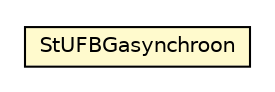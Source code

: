 #!/usr/local/bin/dot
#
# Class diagram 
# Generated by UMLGraph version R5_6-24-gf6e263 (http://www.umlgraph.org/)
#

digraph G {
	edge [fontname="Helvetica",fontsize=10,labelfontname="Helvetica",labelfontsize=10];
	node [fontname="Helvetica",fontsize=10,shape=plaintext];
	nodesep=0.25;
	ranksep=0.5;
	// nl.b3p.brmo.stufbg204.StUFBGasynchroon
	c196842 [label=<<table title="nl.b3p.brmo.stufbg204.StUFBGasynchroon" border="0" cellborder="1" cellspacing="0" cellpadding="2" port="p" bgcolor="lemonChiffon" href="./StUFBGasynchroon.html">
		<tr><td><table border="0" cellspacing="0" cellpadding="1">
<tr><td align="center" balign="center"> StUFBGasynchroon </td></tr>
		</table></td></tr>
		</table>>, URL="./StUFBGasynchroon.html", fontname="Helvetica", fontcolor="black", fontsize=10.0];
}

